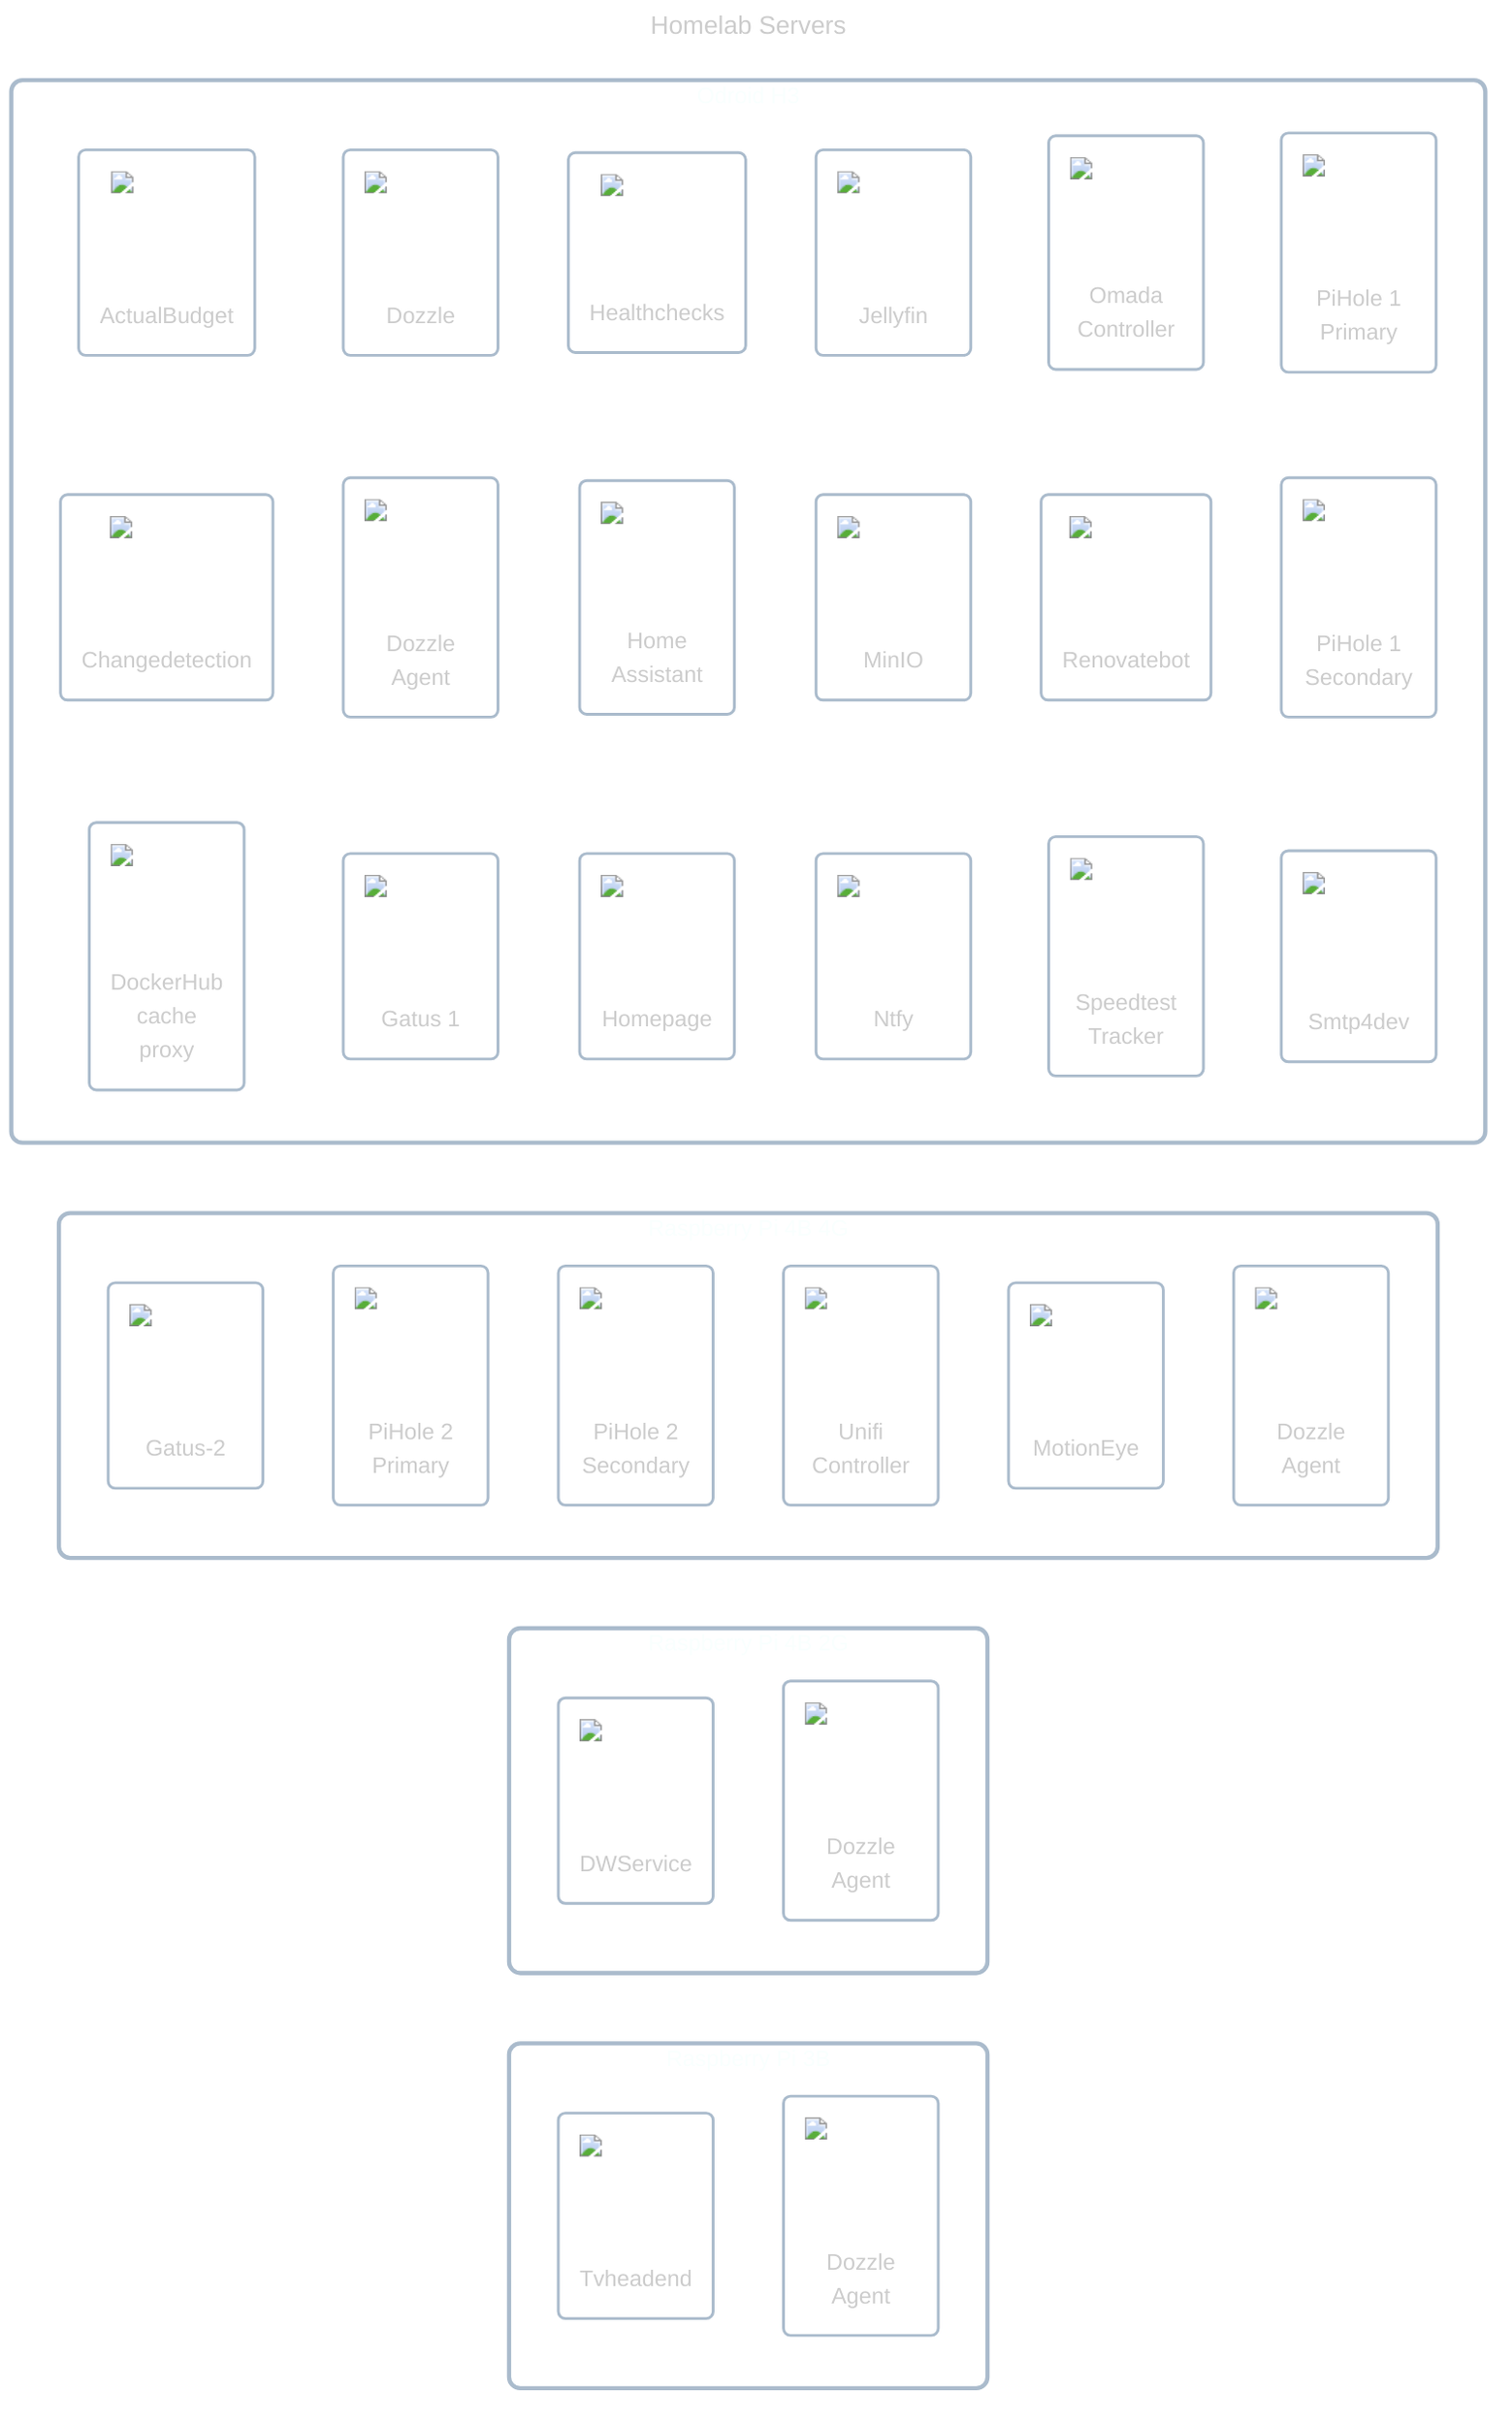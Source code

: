 ---
title: Homelab Servers
config:
    theme: dark
---

flowchart LR
    classDef cluster fill:#ffffff00,stroke:#aabbccff,stroke-width:3px,rx:8px,ry:8px;
    classDef node fill:#ffffff00,stroke:#aabbccff,stroke-width:2px,rx:5px,ry:5px;
    classDef no_border stroke:#ffffff00,stroke-width:0px;

    subgraph raspberry_pi_3b["Raspberry Pi 3B"]
        tvheadend("<div style='position:relative;width:80px;height:80px;margin:0 auto;margin-bottom:0.75em'><img src='../../../../icons/tvheadend.png' style='min-width:80px;max-width:80px' /></div>Tvheadend")
        dozzle_agent_1("<div style='position:relative;width:80px;height:80px;margin:0 auto;margin-bottom:0.75em'><img src='../../../../icons/dozzle.png' style='min-width:80px;max-width:80px' /></div>Dozzle<br/>Agent")

        %% hidden_raspberry_pi_3b(" ")
        %% class hidden_raspberry_pi_3b no_border
    end

    subgraph raspberry_pi_4b_2g["Raspberry Pi 4B 2G"]
        dwservice("<div style='position:relative;width:80px;height:80px;margin:0 auto;margin-bottom:0.75em'><img src='../../../../icons/dwservice.png' style='min-width:80px;max-width:80px' /></div>DWService")
        dozzle_agent_2("<div style='position:relative;width:80px;height:80px;margin:0 auto;margin-bottom:0.75em'><img src='../../../../icons/dozzle.png' style='min-width:80px;max-width:80px' /></div>Dozzle<br/>Agent")

        %% hidden_raspberry_pi_4b_2g(" ")
        %% class hidden_raspberry_pi_4b_2g no_border
    end

    subgraph raspberry_pi_4b_4g["Raspberry Pi 4B 4G"]
        gatus_2("<div style='position:relative;width:80px;height:80px;margin:0 auto;margin-bottom:0.75em'><img src='../../../../icons/gatus.png' style='min-width:80px;max-width:80px' /></div>Gatus-2")
        pihole_2_primary("<div style='position:relative;width:80px;height:80px;margin:0 auto;margin-bottom:0.75em'><img src='../../../../icons/pihole.png' style='min-width:80px;max-width:80px' /></div>PiHole 2<br/>Primary")
        pihole_2_secondary("<div style='position:relative;width:80px;height:80px;margin:0 auto;margin-bottom:0.75em'><img src='../../../../icons/pihole.png' style='min-width:80px;max-width:80px' /></div>PiHole 2<br/>Secondary")
        unifi_controller("<div style='position:relative;width:80px;height:80px;margin:0 auto;margin-bottom:0.75em'><img src='../../../../icons/unifi.png' style='min-width:80px;max-width:80px' /></div>Unifi<br/>Controller")
        motioneye("<div style='position:relative;width:80px;height:80px;margin:0 auto;margin-bottom:0.75em'><img src='../../../../icons/motioneye.png' style='min-width:80px;max-width:80px' /></div>MotionEye")
        dozzle_agent_3("<div style='position:relative;width:80px;height:80px;margin:0 auto;margin-bottom:0.75em'><img src='../../../../icons/dozzle.png' style='min-width:80px;max-width:80px' /></div>Dozzle<br/>Agent")

        %% hidden_raspberry_pi_4b_4g(" ")
        %% class hidden_raspberry_pi_4b_4g no_border
    end

    subgraph odroid_h3["Odroid H3"]
        actualbudget("<div style='position:relative;width:80px;height:80px;margin:0 auto;margin-bottom:0.75em'><img src='../../../../icons/actualbudget.png' style='min-width:80px;max-width:80px' /></div>ActualBudget")
        changedetection("<div style='position:relative;width:80px;height:80px;margin:0 auto;margin-bottom:0.75em'><img src='../../../../icons/changedetection.png' style='min-width:80px;max-width:80px' /></div>Changedetection")
        dockerhub_proxy("<div style='position:relative;width:80px;height:80px;margin:0 auto;margin-bottom:0.5em'><img src='../../../../icons/docker.png' style='min-width:80px;max-width:80px' /></div>DockerHub<br/>cache<br/>proxy")
        dozzle_agent_4("<div style='position:relative;width:80px;height:80px;margin:0 auto;margin-bottom:0.75em'><img src='../../../../icons/dozzle.png' style='min-width:80px;max-width:80px' /></div>Dozzle<br/>Agent")
        dozzle("<div style='position:relative;width:80px;height:80px;margin:0 auto;margin-bottom:0.75em'><img src='../../../../icons/dozzle.png' style='min-width:80px;max-width:80px' /></div>Dozzle")
        gatus_1("<div style='position:relative;width:80px;height:80px;margin:0 auto;margin-bottom:0.75em'><img src='../../../../icons/gatus.png' style='min-width:80px;max-width:80px' /></div>Gatus 1")
        healthchecks("<div style='position:relative;width:80px;height:80px;margin:0 auto;margin-bottom:0.5em'><img src='../../../../icons/healthchecks.png' style='min-width:80px;max-width:80px' /></div>Healthchecks")
        home_assistant("<div style='position:relative;width:80px;height:80px;margin:0 auto;margin-bottom:0.5em'><img src='../../../../icons/homeassistant.png' style='min-width:80px;max-width:80px' /></div>Home<br/>Assistant")
        homepage("<div style='position:relative;width:80px;height:80px;margin:0 auto;margin-bottom:0.75em'><img src='../../../../icons/homepage.png' style='min-width:80px;max-width:80px' /></div>Homepage")
        jellyfin("<div style='position:relative;width:80px;height:80px;margin:0 auto;margin-bottom:0.75em'><img src='../../../../icons/jellyfin.png' style='min-width:80px;max-width:80px' /></div>Jellyfin")
        minio("<div style='position:relative;width:80px;height:80px;margin:0 auto;margin-bottom:0.75em'><img src='../../../../icons/minio.png' style='min-width:80px;max-width:80px' /></div>MinIO")
        ntfy("<div style='position:relative;width:80px;height:80px;margin:0 auto;margin-bottom:0.75em'><img src='../../../../icons/ntfy.png' style='min-width:80px;max-width:80px' /></div>Ntfy")
        omada_controller("<div style='position:relative;width:80px;height:80px;margin:0 auto;margin-bottom:0.5em'><img src='../../../../icons/tp-link-omada.png' style='min-width:80px;max-width:80px' /></div>Omada<br/>Controller")
        pihole_1_primary("<div style='position:relative;width:80px;height:80px;margin:0 auto;margin-bottom:0.75em'><img src='../../../../icons/pihole.png' style='min-width:80px;max-width:80px' /></div>PiHole 1<br/>Primary")
        pihole_1_secondary("<div style='position:relative;width:80px;height:80px;margin:0 auto;margin-bottom:0.75em'><img src='../../../../icons/pihole.png' style='min-width:80px;max-width:80px' /></div>PiHole 1<br/>Secondary")
        renovatebot("<div style='position:relative;width:80px;height:80px;margin:0 auto;margin-bottom:0.75em'><img src='../../../../icons/renovatebot.png' style='min-width:80px;max-width:80px' /></div>Renovatebot")
        smtp4dev("<div style='position:relative;width:80px;height:80px;margin:0 auto;margin-bottom:1em'><img src='../../../../icons/smtp4dev.png' style='min-width:80px;max-width:80px' /></div>Smtp4dev")
        speedtest_tracker("<div style='position:relative;width:80px;height:80px;margin:0 auto;margin-bottom:0.75em'><img src='../../../../icons/speedtest-tracker.png' style='min-width:80px;max-width:80px' /></div>Speedtest<br/>Tracker")

        %% hidden_odroid_h3(" ")
        %% class hidden_odroid_h3 no_border

        actualbudget ~~~ changedetection ~~~ dockerhub_proxy
        dozzle ~~~ dozzle_agent_4 ~~~ gatus_1
        healthchecks ~~~ home_assistant ~~~ homepage
        jellyfin ~~~ minio ~~~ ntfy
        omada_controller ~~~ renovatebot ~~~ speedtest_tracker
        pihole_1_primary ~~~ pihole_1_secondary ~~~ smtp4dev
        %% hidden_odroid_h3
    end

    odroid_h3
    raspberry_pi_3b
    raspberry_pi_4b_2g
    raspberry_pi_4b_4g

    %% Note: Enable in future:
    %% smb("<div style='position:relative;width:80px;height:80px;margin:0 auto;margin-bottom:1em'><img src='../../../../icons/filebrowser.png' style='min-width:80px;max-width:80px' /></div>SMB")